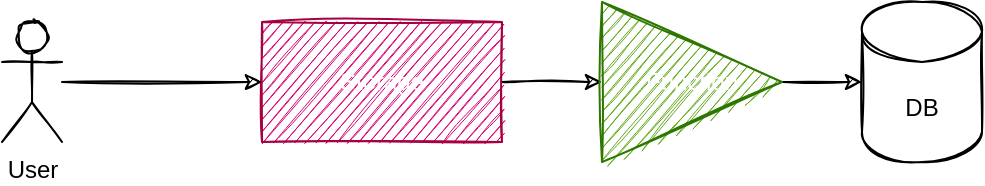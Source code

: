 <mxfile>
    <diagram id="YEw9-osKcwbIftlbOAtg" name="Page-1">
        <mxGraphModel dx="596" dy="412" grid="1" gridSize="10" guides="1" tooltips="1" connect="1" arrows="1" fold="1" page="1" pageScale="1" pageWidth="827" pageHeight="1169" math="0" shadow="0">
            <root>
                <mxCell id="0"/>
                <mxCell id="1" parent="0"/>
                <mxCell id="7" style="edgeStyle=orthogonalEdgeStyle;rounded=0;orthogonalLoop=1;jettySize=auto;html=1;sketch=1;" edge="1" parent="1" source="2" target="6">
                    <mxGeometry relative="1" as="geometry"/>
                </mxCell>
                <mxCell id="2" value="Storage" style="rounded=0;whiteSpace=wrap;html=1;sketch=1;fillColor=#d80073;strokeColor=#A50040;fontColor=#ffffff;" vertex="1" parent="1">
                    <mxGeometry x="160" y="160" width="120" height="60" as="geometry"/>
                </mxCell>
                <mxCell id="4" style="edgeStyle=orthogonalEdgeStyle;rounded=0;orthogonalLoop=1;jettySize=auto;html=1;sketch=1;" edge="1" parent="1" source="3" target="2">
                    <mxGeometry relative="1" as="geometry"/>
                </mxCell>
                <mxCell id="3" value="User" style="shape=umlActor;verticalLabelPosition=bottom;verticalAlign=top;html=1;outlineConnect=0;sketch=1;" vertex="1" parent="1">
                    <mxGeometry x="30" y="160" width="30" height="60" as="geometry"/>
                </mxCell>
                <mxCell id="5" value="DB" style="shape=cylinder3;whiteSpace=wrap;html=1;boundedLbl=1;backgroundOutline=1;size=15;sketch=1;" vertex="1" parent="1">
                    <mxGeometry x="460" y="150" width="60" height="80" as="geometry"/>
                </mxCell>
                <mxCell id="8" style="edgeStyle=orthogonalEdgeStyle;rounded=0;orthogonalLoop=1;jettySize=auto;html=1;sketch=1;" edge="1" parent="1" source="6" target="5">
                    <mxGeometry relative="1" as="geometry"/>
                </mxCell>
                <mxCell id="6" value="Function" style="triangle;whiteSpace=wrap;html=1;sketch=1;fillColor=#60a917;strokeColor=#2D7600;fontColor=#ffffff;" vertex="1" parent="1">
                    <mxGeometry x="330" y="150" width="90" height="80" as="geometry"/>
                </mxCell>
            </root>
        </mxGraphModel>
    </diagram>
</mxfile>
